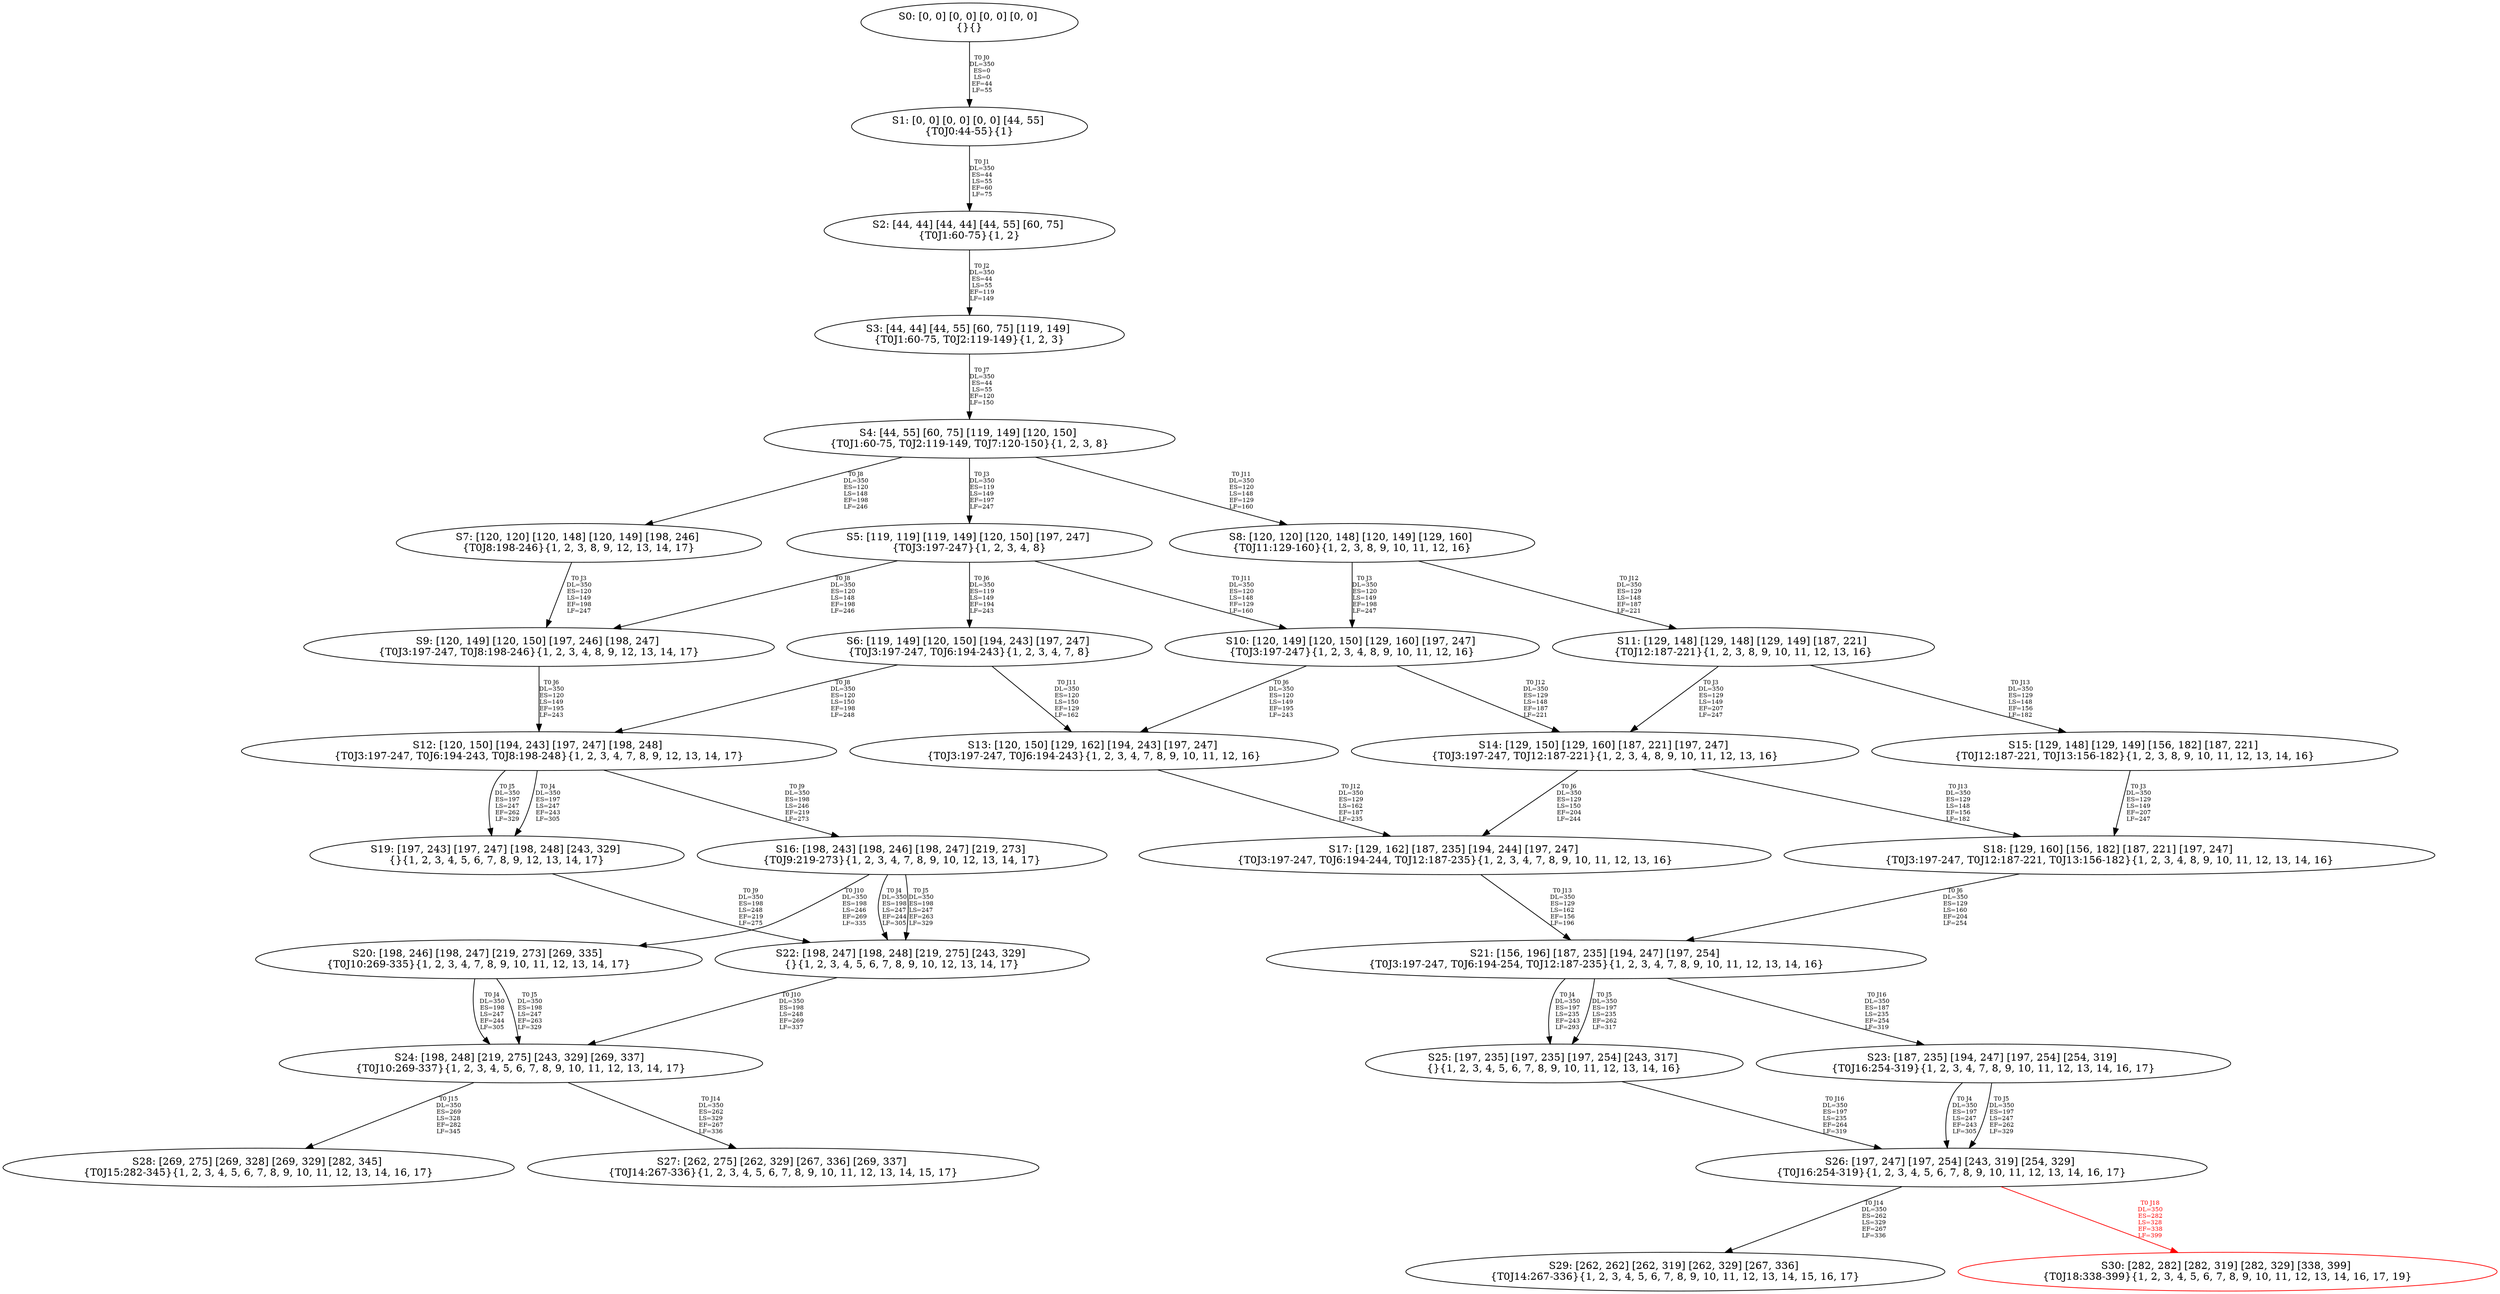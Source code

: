 digraph {
	S0[label="S0: [0, 0] [0, 0] [0, 0] [0, 0] \n{}{}"];
	S1[label="S1: [0, 0] [0, 0] [0, 0] [44, 55] \n{T0J0:44-55}{1}"];
	S2[label="S2: [44, 44] [44, 44] [44, 55] [60, 75] \n{T0J1:60-75}{1, 2}"];
	S3[label="S3: [44, 44] [44, 55] [60, 75] [119, 149] \n{T0J1:60-75, T0J2:119-149}{1, 2, 3}"];
	S4[label="S4: [44, 55] [60, 75] [119, 149] [120, 150] \n{T0J1:60-75, T0J2:119-149, T0J7:120-150}{1, 2, 3, 8}"];
	S5[label="S5: [119, 119] [119, 149] [120, 150] [197, 247] \n{T0J3:197-247}{1, 2, 3, 4, 8}"];
	S6[label="S6: [119, 149] [120, 150] [194, 243] [197, 247] \n{T0J3:197-247, T0J6:194-243}{1, 2, 3, 4, 7, 8}"];
	S7[label="S7: [120, 120] [120, 148] [120, 149] [198, 246] \n{T0J8:198-246}{1, 2, 3, 8, 9, 12, 13, 14, 17}"];
	S8[label="S8: [120, 120] [120, 148] [120, 149] [129, 160] \n{T0J11:129-160}{1, 2, 3, 8, 9, 10, 11, 12, 16}"];
	S9[label="S9: [120, 149] [120, 150] [197, 246] [198, 247] \n{T0J3:197-247, T0J8:198-246}{1, 2, 3, 4, 8, 9, 12, 13, 14, 17}"];
	S10[label="S10: [120, 149] [120, 150] [129, 160] [197, 247] \n{T0J3:197-247}{1, 2, 3, 4, 8, 9, 10, 11, 12, 16}"];
	S11[label="S11: [129, 148] [129, 148] [129, 149] [187, 221] \n{T0J12:187-221}{1, 2, 3, 8, 9, 10, 11, 12, 13, 16}"];
	S12[label="S12: [120, 150] [194, 243] [197, 247] [198, 248] \n{T0J3:197-247, T0J6:194-243, T0J8:198-248}{1, 2, 3, 4, 7, 8, 9, 12, 13, 14, 17}"];
	S13[label="S13: [120, 150] [129, 162] [194, 243] [197, 247] \n{T0J3:197-247, T0J6:194-243}{1, 2, 3, 4, 7, 8, 9, 10, 11, 12, 16}"];
	S14[label="S14: [129, 150] [129, 160] [187, 221] [197, 247] \n{T0J3:197-247, T0J12:187-221}{1, 2, 3, 4, 8, 9, 10, 11, 12, 13, 16}"];
	S15[label="S15: [129, 148] [129, 149] [156, 182] [187, 221] \n{T0J12:187-221, T0J13:156-182}{1, 2, 3, 8, 9, 10, 11, 12, 13, 14, 16}"];
	S16[label="S16: [198, 243] [198, 246] [198, 247] [219, 273] \n{T0J9:219-273}{1, 2, 3, 4, 7, 8, 9, 10, 12, 13, 14, 17}"];
	S17[label="S17: [129, 162] [187, 235] [194, 244] [197, 247] \n{T0J3:197-247, T0J6:194-244, T0J12:187-235}{1, 2, 3, 4, 7, 8, 9, 10, 11, 12, 13, 16}"];
	S18[label="S18: [129, 160] [156, 182] [187, 221] [197, 247] \n{T0J3:197-247, T0J12:187-221, T0J13:156-182}{1, 2, 3, 4, 8, 9, 10, 11, 12, 13, 14, 16}"];
	S19[label="S19: [197, 243] [197, 247] [198, 248] [243, 329] \n{}{1, 2, 3, 4, 5, 6, 7, 8, 9, 12, 13, 14, 17}"];
	S20[label="S20: [198, 246] [198, 247] [219, 273] [269, 335] \n{T0J10:269-335}{1, 2, 3, 4, 7, 8, 9, 10, 11, 12, 13, 14, 17}"];
	S21[label="S21: [156, 196] [187, 235] [194, 247] [197, 254] \n{T0J3:197-247, T0J6:194-254, T0J12:187-235}{1, 2, 3, 4, 7, 8, 9, 10, 11, 12, 13, 14, 16}"];
	S22[label="S22: [198, 247] [198, 248] [219, 275] [243, 329] \n{}{1, 2, 3, 4, 5, 6, 7, 8, 9, 10, 12, 13, 14, 17}"];
	S23[label="S23: [187, 235] [194, 247] [197, 254] [254, 319] \n{T0J16:254-319}{1, 2, 3, 4, 7, 8, 9, 10, 11, 12, 13, 14, 16, 17}"];
	S24[label="S24: [198, 248] [219, 275] [243, 329] [269, 337] \n{T0J10:269-337}{1, 2, 3, 4, 5, 6, 7, 8, 9, 10, 11, 12, 13, 14, 17}"];
	S25[label="S25: [197, 235] [197, 235] [197, 254] [243, 317] \n{}{1, 2, 3, 4, 5, 6, 7, 8, 9, 10, 11, 12, 13, 14, 16}"];
	S26[label="S26: [197, 247] [197, 254] [243, 319] [254, 329] \n{T0J16:254-319}{1, 2, 3, 4, 5, 6, 7, 8, 9, 10, 11, 12, 13, 14, 16, 17}"];
	S27[label="S27: [262, 275] [262, 329] [267, 336] [269, 337] \n{T0J14:267-336}{1, 2, 3, 4, 5, 6, 7, 8, 9, 10, 11, 12, 13, 14, 15, 17}"];
	S28[label="S28: [269, 275] [269, 328] [269, 329] [282, 345] \n{T0J15:282-345}{1, 2, 3, 4, 5, 6, 7, 8, 9, 10, 11, 12, 13, 14, 16, 17}"];
	S29[label="S29: [262, 262] [262, 319] [262, 329] [267, 336] \n{T0J14:267-336}{1, 2, 3, 4, 5, 6, 7, 8, 9, 10, 11, 12, 13, 14, 15, 16, 17}"];
	S30[label="S30: [282, 282] [282, 319] [282, 329] [338, 399] \n{T0J18:338-399}{1, 2, 3, 4, 5, 6, 7, 8, 9, 10, 11, 12, 13, 14, 16, 17, 19}"];
	S0 -> S1[label="T0 J0\nDL=350\nES=0\nLS=0\nEF=44\nLF=55",fontsize=8];
	S1 -> S2[label="T0 J1\nDL=350\nES=44\nLS=55\nEF=60\nLF=75",fontsize=8];
	S2 -> S3[label="T0 J2\nDL=350\nES=44\nLS=55\nEF=119\nLF=149",fontsize=8];
	S3 -> S4[label="T0 J7\nDL=350\nES=44\nLS=55\nEF=120\nLF=150",fontsize=8];
	S4 -> S5[label="T0 J3\nDL=350\nES=119\nLS=149\nEF=197\nLF=247",fontsize=8];
	S4 -> S7[label="T0 J8\nDL=350\nES=120\nLS=148\nEF=198\nLF=246",fontsize=8];
	S4 -> S8[label="T0 J11\nDL=350\nES=120\nLS=148\nEF=129\nLF=160",fontsize=8];
	S5 -> S6[label="T0 J6\nDL=350\nES=119\nLS=149\nEF=194\nLF=243",fontsize=8];
	S5 -> S9[label="T0 J8\nDL=350\nES=120\nLS=148\nEF=198\nLF=246",fontsize=8];
	S5 -> S10[label="T0 J11\nDL=350\nES=120\nLS=148\nEF=129\nLF=160",fontsize=8];
	S6 -> S12[label="T0 J8\nDL=350\nES=120\nLS=150\nEF=198\nLF=248",fontsize=8];
	S6 -> S13[label="T0 J11\nDL=350\nES=120\nLS=150\nEF=129\nLF=162",fontsize=8];
	S7 -> S9[label="T0 J3\nDL=350\nES=120\nLS=149\nEF=198\nLF=247",fontsize=8];
	S8 -> S10[label="T0 J3\nDL=350\nES=120\nLS=149\nEF=198\nLF=247",fontsize=8];
	S8 -> S11[label="T0 J12\nDL=350\nES=129\nLS=148\nEF=187\nLF=221",fontsize=8];
	S9 -> S12[label="T0 J6\nDL=350\nES=120\nLS=149\nEF=195\nLF=243",fontsize=8];
	S10 -> S13[label="T0 J6\nDL=350\nES=120\nLS=149\nEF=195\nLF=243",fontsize=8];
	S10 -> S14[label="T0 J12\nDL=350\nES=129\nLS=148\nEF=187\nLF=221",fontsize=8];
	S11 -> S14[label="T0 J3\nDL=350\nES=129\nLS=149\nEF=207\nLF=247",fontsize=8];
	S11 -> S15[label="T0 J13\nDL=350\nES=129\nLS=148\nEF=156\nLF=182",fontsize=8];
	S12 -> S19[label="T0 J4\nDL=350\nES=197\nLS=247\nEF=243\nLF=305",fontsize=8];
	S12 -> S19[label="T0 J5\nDL=350\nES=197\nLS=247\nEF=262\nLF=329",fontsize=8];
	S12 -> S16[label="T0 J9\nDL=350\nES=198\nLS=246\nEF=219\nLF=273",fontsize=8];
	S13 -> S17[label="T0 J12\nDL=350\nES=129\nLS=162\nEF=187\nLF=235",fontsize=8];
	S14 -> S17[label="T0 J6\nDL=350\nES=129\nLS=150\nEF=204\nLF=244",fontsize=8];
	S14 -> S18[label="T0 J13\nDL=350\nES=129\nLS=148\nEF=156\nLF=182",fontsize=8];
	S15 -> S18[label="T0 J3\nDL=350\nES=129\nLS=149\nEF=207\nLF=247",fontsize=8];
	S16 -> S22[label="T0 J4\nDL=350\nES=198\nLS=247\nEF=244\nLF=305",fontsize=8];
	S16 -> S22[label="T0 J5\nDL=350\nES=198\nLS=247\nEF=263\nLF=329",fontsize=8];
	S16 -> S20[label="T0 J10\nDL=350\nES=198\nLS=246\nEF=269\nLF=335",fontsize=8];
	S17 -> S21[label="T0 J13\nDL=350\nES=129\nLS=162\nEF=156\nLF=196",fontsize=8];
	S18 -> S21[label="T0 J6\nDL=350\nES=129\nLS=160\nEF=204\nLF=254",fontsize=8];
	S19 -> S22[label="T0 J9\nDL=350\nES=198\nLS=248\nEF=219\nLF=275",fontsize=8];
	S20 -> S24[label="T0 J4\nDL=350\nES=198\nLS=247\nEF=244\nLF=305",fontsize=8];
	S20 -> S24[label="T0 J5\nDL=350\nES=198\nLS=247\nEF=263\nLF=329",fontsize=8];
	S21 -> S25[label="T0 J4\nDL=350\nES=197\nLS=235\nEF=243\nLF=293",fontsize=8];
	S21 -> S25[label="T0 J5\nDL=350\nES=197\nLS=235\nEF=262\nLF=317",fontsize=8];
	S21 -> S23[label="T0 J16\nDL=350\nES=187\nLS=235\nEF=254\nLF=319",fontsize=8];
	S22 -> S24[label="T0 J10\nDL=350\nES=198\nLS=248\nEF=269\nLF=337",fontsize=8];
	S23 -> S26[label="T0 J4\nDL=350\nES=197\nLS=247\nEF=243\nLF=305",fontsize=8];
	S23 -> S26[label="T0 J5\nDL=350\nES=197\nLS=247\nEF=262\nLF=329",fontsize=8];
	S24 -> S27[label="T0 J14\nDL=350\nES=262\nLS=329\nEF=267\nLF=336",fontsize=8];
	S24 -> S28[label="T0 J15\nDL=350\nES=269\nLS=328\nEF=282\nLF=345",fontsize=8];
	S25 -> S26[label="T0 J16\nDL=350\nES=197\nLS=235\nEF=264\nLF=319",fontsize=8];
	S26 -> S29[label="T0 J14\nDL=350\nES=262\nLS=329\nEF=267\nLF=336",fontsize=8];
	S26 -> S30[label="T0 J18\nDL=350\nES=282\nLS=328\nEF=338\nLF=399",color=Red,fontcolor=Red,fontsize=8];
S30[color=Red];
}
